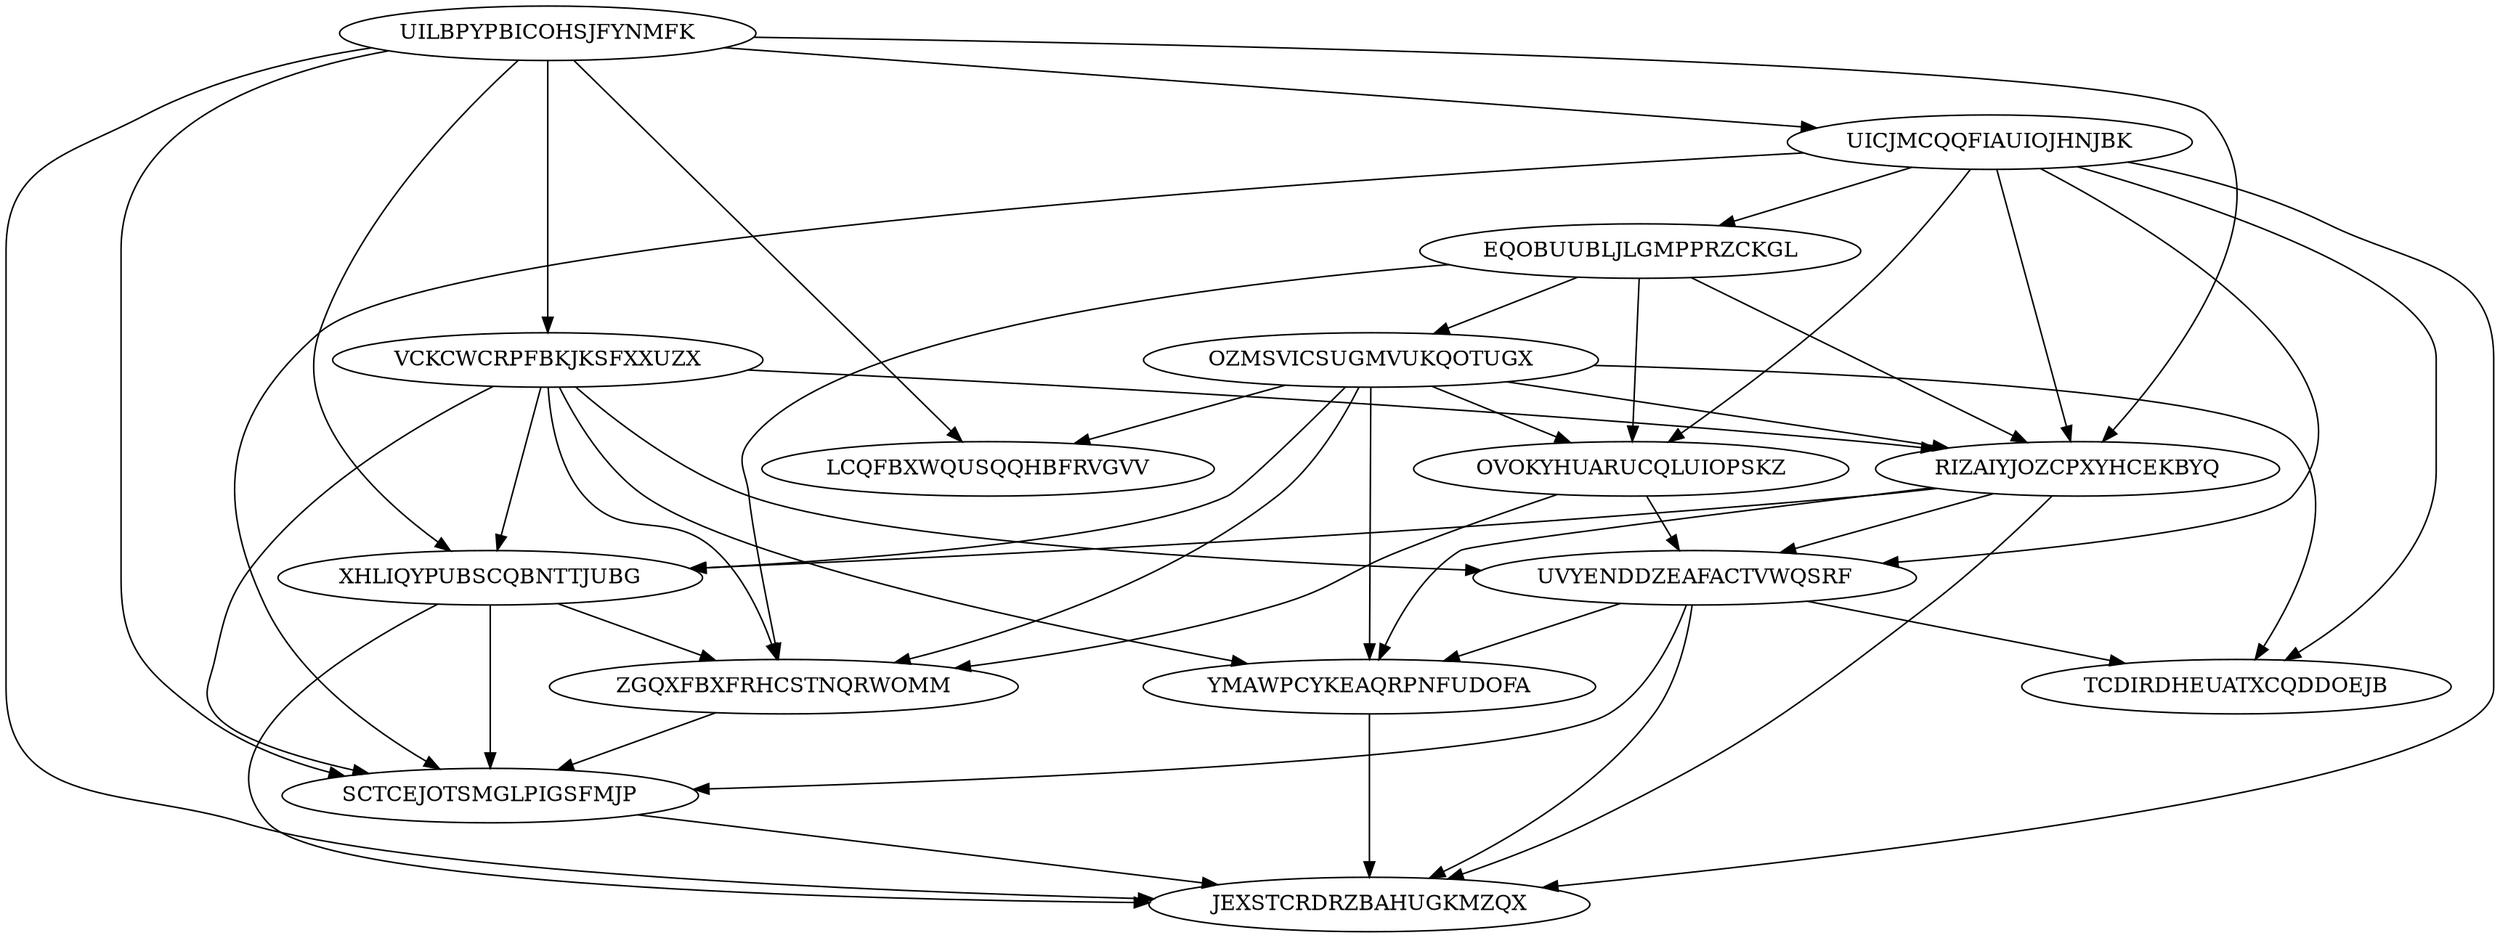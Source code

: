 digraph N15M47 {
	UILBPYPBICOHSJFYNMFK	[Weight=19];
	UICJMCQQFIAUIOJHNJBK	[Weight=11];
	VCKCWCRPFBKJKSFXXUZX	[Weight=12];
	EQOBUUBLJLGMPPRZCKGL	[Weight=12];
	OZMSVICSUGMVUKQOTUGX	[Weight=14];
	OVOKYHUARUCQLUIOPSKZ	[Weight=14];
	RIZAIYJOZCPXYHCEKBYQ	[Weight=17];
	UVYENDDZEAFACTVWQSRF	[Weight=15];
	YMAWPCYKEAQRPNFUDOFA	[Weight=14];
	XHLIQYPUBSCQBNTTJUBG	[Weight=12];
	ZGQXFBXFRHCSTNQRWOMM	[Weight=15];
	SCTCEJOTSMGLPIGSFMJP	[Weight=16];
	TCDIRDHEUATXCQDDOEJB	[Weight=13];
	LCQFBXWQUSQQHBFRVGVV	[Weight=19];
	JEXSTCRDRZBAHUGKMZQX	[Weight=11];
	UVYENDDZEAFACTVWQSRF -> SCTCEJOTSMGLPIGSFMJP [Weight=15];
	SCTCEJOTSMGLPIGSFMJP -> JEXSTCRDRZBAHUGKMZQX [Weight=15];
	XHLIQYPUBSCQBNTTJUBG -> SCTCEJOTSMGLPIGSFMJP [Weight=19];
	EQOBUUBLJLGMPPRZCKGL -> OZMSVICSUGMVUKQOTUGX [Weight=16];
	EQOBUUBLJLGMPPRZCKGL -> OVOKYHUARUCQLUIOPSKZ [Weight=19];
	EQOBUUBLJLGMPPRZCKGL -> RIZAIYJOZCPXYHCEKBYQ [Weight=16];
	UILBPYPBICOHSJFYNMFK -> XHLIQYPUBSCQBNTTJUBG [Weight=11];
	RIZAIYJOZCPXYHCEKBYQ -> JEXSTCRDRZBAHUGKMZQX [Weight=18];
	VCKCWCRPFBKJKSFXXUZX -> ZGQXFBXFRHCSTNQRWOMM [Weight=18];
	EQOBUUBLJLGMPPRZCKGL -> ZGQXFBXFRHCSTNQRWOMM [Weight=17];
	XHLIQYPUBSCQBNTTJUBG -> ZGQXFBXFRHCSTNQRWOMM [Weight=16];
	OVOKYHUARUCQLUIOPSKZ -> UVYENDDZEAFACTVWQSRF [Weight=20];
	RIZAIYJOZCPXYHCEKBYQ -> XHLIQYPUBSCQBNTTJUBG [Weight=10];
	RIZAIYJOZCPXYHCEKBYQ -> UVYENDDZEAFACTVWQSRF [Weight=20];
	ZGQXFBXFRHCSTNQRWOMM -> SCTCEJOTSMGLPIGSFMJP [Weight=11];
	UILBPYPBICOHSJFYNMFK -> LCQFBXWQUSQQHBFRVGVV [Weight=13];
	UILBPYPBICOHSJFYNMFK -> RIZAIYJOZCPXYHCEKBYQ [Weight=10];
	UILBPYPBICOHSJFYNMFK -> SCTCEJOTSMGLPIGSFMJP [Weight=10];
	YMAWPCYKEAQRPNFUDOFA -> JEXSTCRDRZBAHUGKMZQX [Weight=19];
	RIZAIYJOZCPXYHCEKBYQ -> YMAWPCYKEAQRPNFUDOFA [Weight=10];
	VCKCWCRPFBKJKSFXXUZX -> SCTCEJOTSMGLPIGSFMJP [Weight=13];
	UILBPYPBICOHSJFYNMFK -> VCKCWCRPFBKJKSFXXUZX [Weight=17];
	OZMSVICSUGMVUKQOTUGX -> RIZAIYJOZCPXYHCEKBYQ [Weight=10];
	UICJMCQQFIAUIOJHNJBK -> TCDIRDHEUATXCQDDOEJB [Weight=13];
	OZMSVICSUGMVUKQOTUGX -> LCQFBXWQUSQQHBFRVGVV [Weight=19];
	OZMSVICSUGMVUKQOTUGX -> TCDIRDHEUATXCQDDOEJB [Weight=14];
	UILBPYPBICOHSJFYNMFK -> UICJMCQQFIAUIOJHNJBK [Weight=18];
	UICJMCQQFIAUIOJHNJBK -> RIZAIYJOZCPXYHCEKBYQ [Weight=11];
	UILBPYPBICOHSJFYNMFK -> JEXSTCRDRZBAHUGKMZQX [Weight=14];
	UVYENDDZEAFACTVWQSRF -> JEXSTCRDRZBAHUGKMZQX [Weight=17];
	VCKCWCRPFBKJKSFXXUZX -> YMAWPCYKEAQRPNFUDOFA [Weight=16];
	OZMSVICSUGMVUKQOTUGX -> OVOKYHUARUCQLUIOPSKZ [Weight=13];
	UICJMCQQFIAUIOJHNJBK -> SCTCEJOTSMGLPIGSFMJP [Weight=14];
	UICJMCQQFIAUIOJHNJBK -> JEXSTCRDRZBAHUGKMZQX [Weight=17];
	VCKCWCRPFBKJKSFXXUZX -> UVYENDDZEAFACTVWQSRF [Weight=10];
	VCKCWCRPFBKJKSFXXUZX -> XHLIQYPUBSCQBNTTJUBG [Weight=20];
	UVYENDDZEAFACTVWQSRF -> TCDIRDHEUATXCQDDOEJB [Weight=19];
	UICJMCQQFIAUIOJHNJBK -> OVOKYHUARUCQLUIOPSKZ [Weight=15];
	VCKCWCRPFBKJKSFXXUZX -> RIZAIYJOZCPXYHCEKBYQ [Weight=13];
	OVOKYHUARUCQLUIOPSKZ -> ZGQXFBXFRHCSTNQRWOMM [Weight=15];
	UVYENDDZEAFACTVWQSRF -> YMAWPCYKEAQRPNFUDOFA [Weight=12];
	XHLIQYPUBSCQBNTTJUBG -> JEXSTCRDRZBAHUGKMZQX [Weight=14];
	OZMSVICSUGMVUKQOTUGX -> XHLIQYPUBSCQBNTTJUBG [Weight=18];
	OZMSVICSUGMVUKQOTUGX -> YMAWPCYKEAQRPNFUDOFA [Weight=17];
	OZMSVICSUGMVUKQOTUGX -> ZGQXFBXFRHCSTNQRWOMM [Weight=18];
	UICJMCQQFIAUIOJHNJBK -> EQOBUUBLJLGMPPRZCKGL [Weight=13];
	UICJMCQQFIAUIOJHNJBK -> UVYENDDZEAFACTVWQSRF [Weight=14];
}

